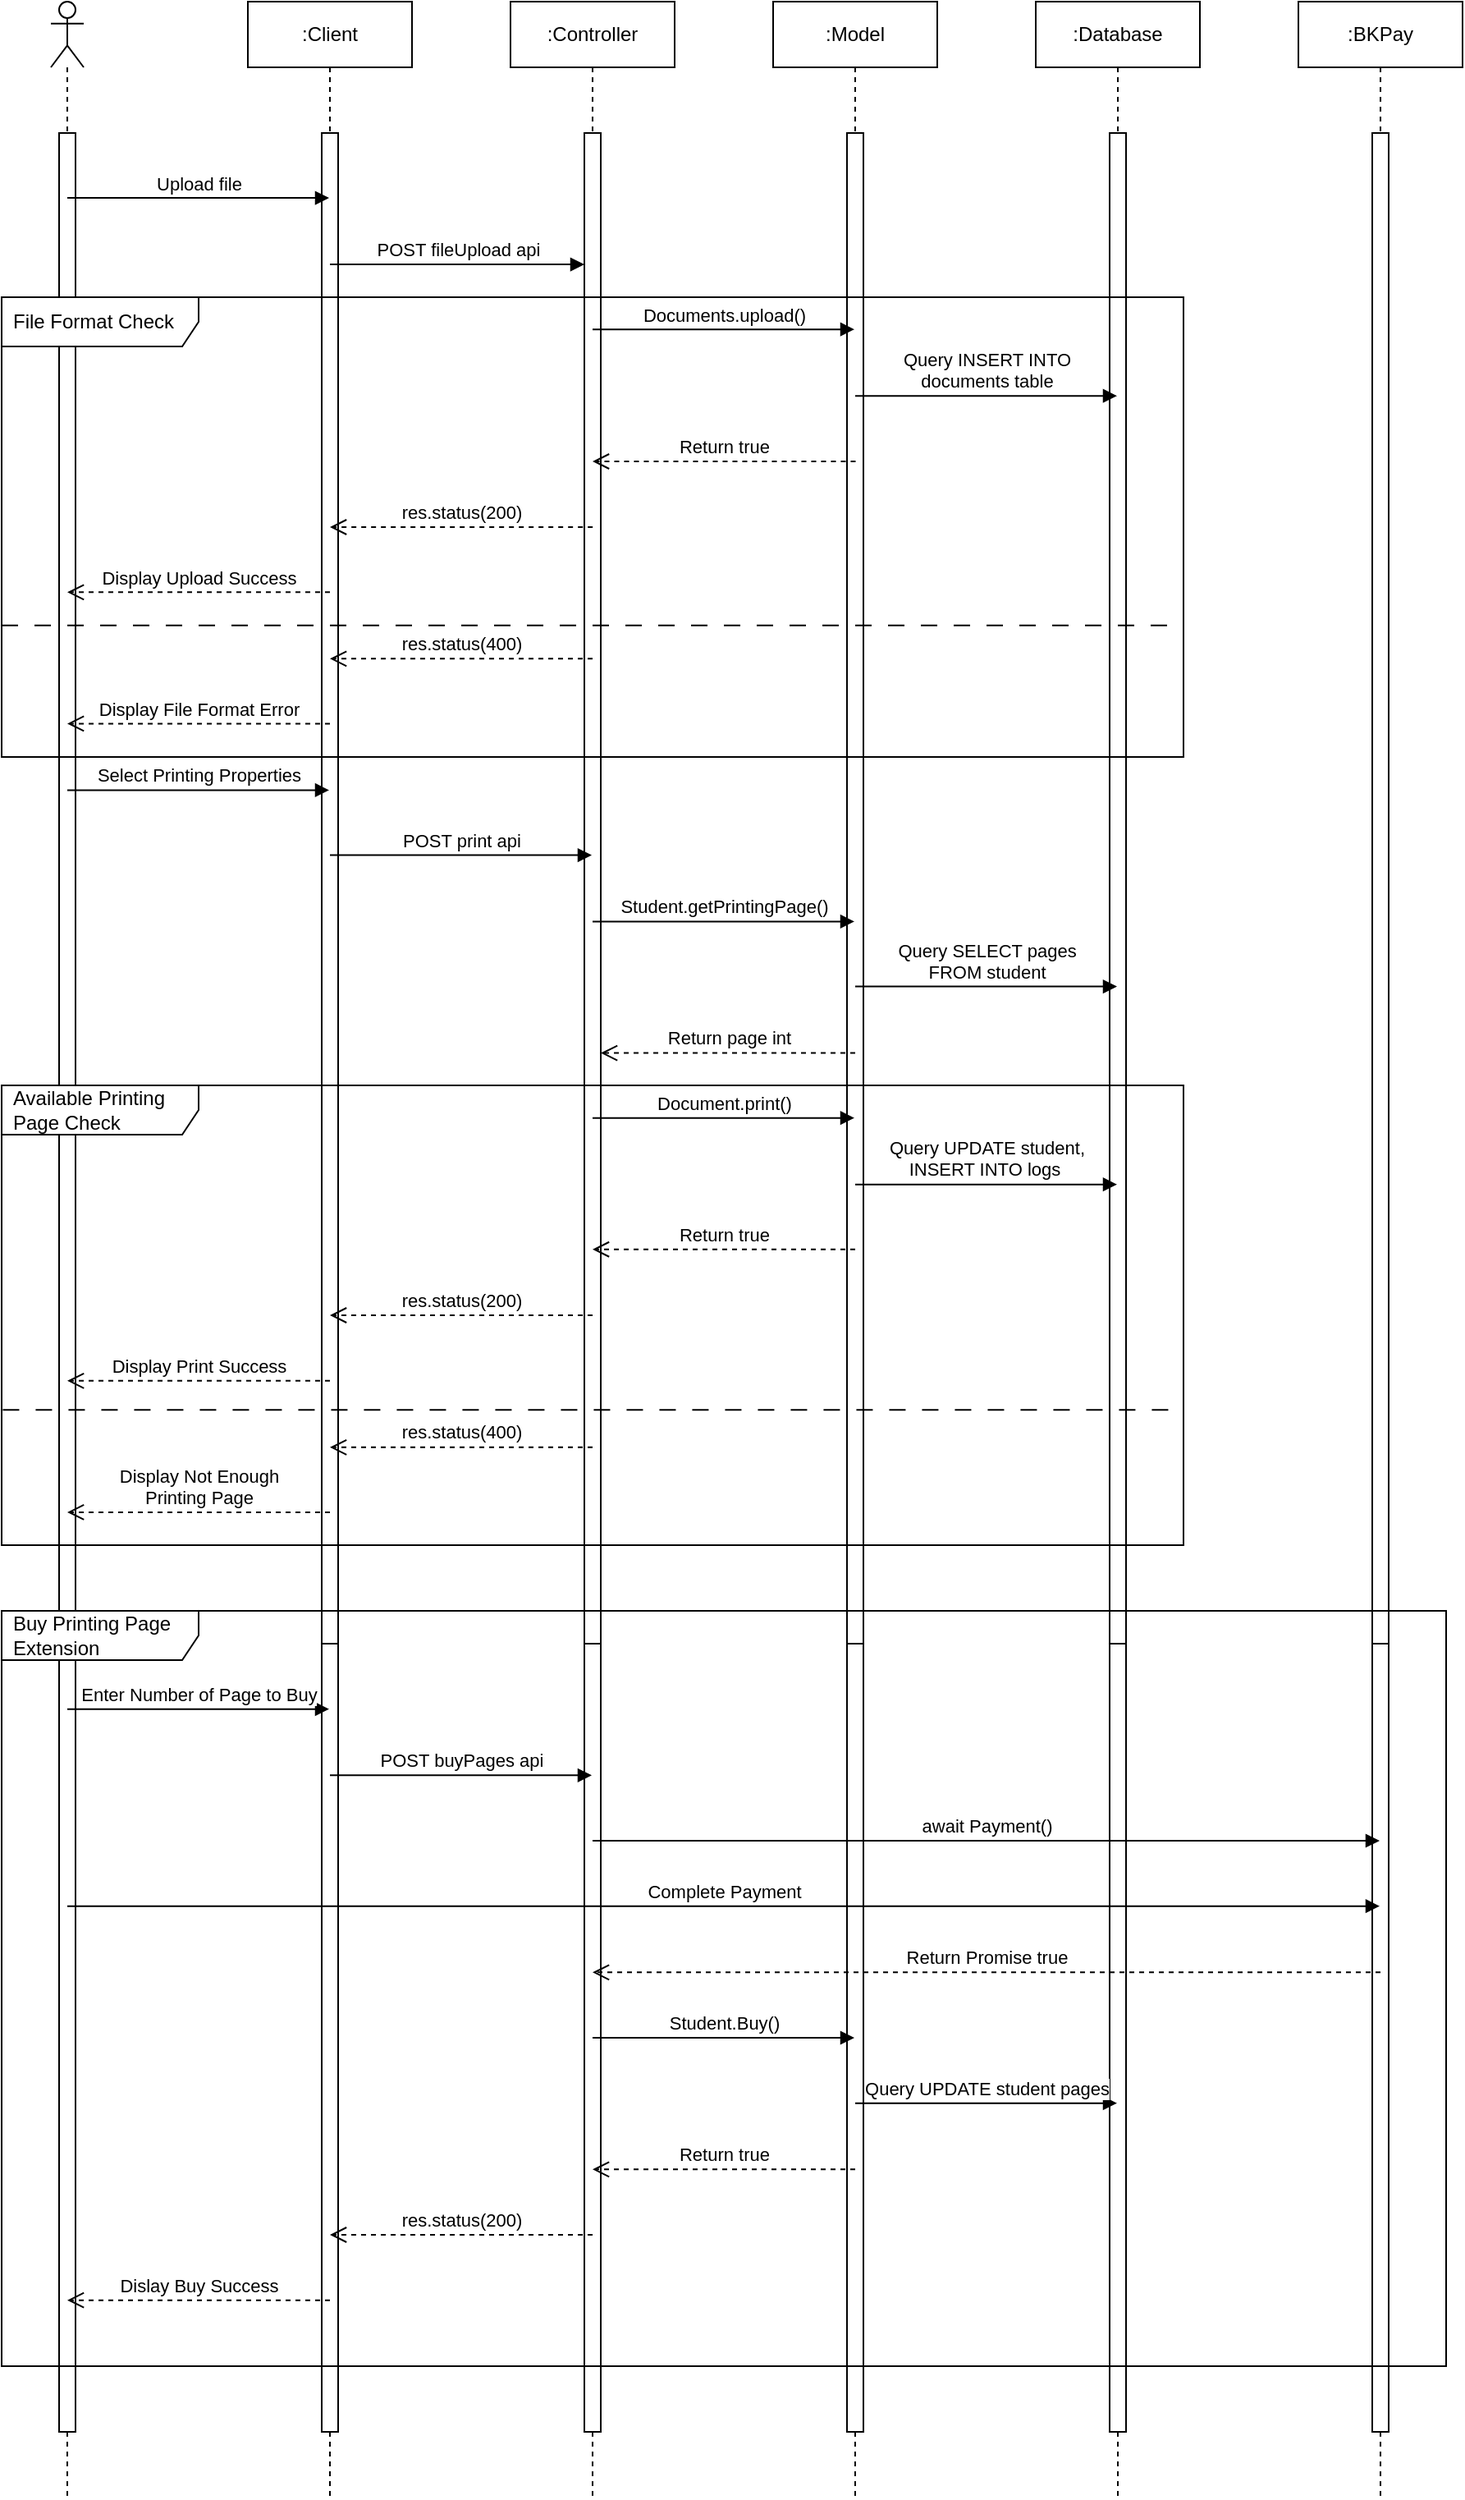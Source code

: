 <mxfile>
    <diagram id="yUcNBOYVL21fvnq0eMsi" name="Print Documents">
        <mxGraphModel dx="1336" dy="788" grid="1" gridSize="10" guides="1" tooltips="1" connect="1" arrows="1" fold="1" page="1" pageScale="1" pageWidth="850" pageHeight="1100" math="0" shadow="0">
            <root>
                <mxCell id="0"/>
                <mxCell id="1" parent="0"/>
                <mxCell id="2" value="" style="shape=umlLifeline;participant=umlActor;perimeter=lifelinePerimeter;whiteSpace=wrap;html=1;container=1;collapsible=0;recursiveResize=0;verticalAlign=top;spacingTop=36;outlineConnect=0;" vertex="1" parent="1">
                    <mxGeometry x="110" y="40" width="20" height="1520" as="geometry"/>
                </mxCell>
                <mxCell id="3" value="" style="html=1;points=[];perimeter=orthogonalPerimeter;" vertex="1" parent="2">
                    <mxGeometry x="5" y="80" width="10" height="920" as="geometry"/>
                </mxCell>
                <mxCell id="46" value="" style="html=1;points=[];perimeter=orthogonalPerimeter;" vertex="1" parent="2">
                    <mxGeometry x="5" y="1000" width="10" height="480" as="geometry"/>
                </mxCell>
                <mxCell id="4" value=":Client" style="shape=umlLifeline;perimeter=lifelinePerimeter;whiteSpace=wrap;html=1;container=1;collapsible=0;recursiveResize=0;outlineConnect=0;" vertex="1" parent="1">
                    <mxGeometry x="230" y="40" width="100" height="1520" as="geometry"/>
                </mxCell>
                <mxCell id="5" value="" style="html=1;points=[];perimeter=orthogonalPerimeter;" vertex="1" parent="4">
                    <mxGeometry x="45" y="80" width="10" height="920" as="geometry"/>
                </mxCell>
                <mxCell id="47" value="" style="html=1;points=[];perimeter=orthogonalPerimeter;" vertex="1" parent="4">
                    <mxGeometry x="45" y="1000" width="10" height="480" as="geometry"/>
                </mxCell>
                <mxCell id="6" value=":Controller" style="shape=umlLifeline;perimeter=lifelinePerimeter;whiteSpace=wrap;html=1;container=1;collapsible=0;recursiveResize=0;outlineConnect=0;" vertex="1" parent="1">
                    <mxGeometry x="390" y="40" width="100" height="1520" as="geometry"/>
                </mxCell>
                <mxCell id="7" value="" style="html=1;points=[];perimeter=orthogonalPerimeter;" vertex="1" parent="6">
                    <mxGeometry x="45" y="80" width="10" height="920" as="geometry"/>
                </mxCell>
                <mxCell id="48" value="" style="html=1;points=[];perimeter=orthogonalPerimeter;" vertex="1" parent="6">
                    <mxGeometry x="45" y="1000" width="10" height="480" as="geometry"/>
                </mxCell>
                <mxCell id="8" value=":Model" style="shape=umlLifeline;perimeter=lifelinePerimeter;whiteSpace=wrap;html=1;container=1;collapsible=0;recursiveResize=0;outlineConnect=0;" vertex="1" parent="1">
                    <mxGeometry x="550" y="40" width="100" height="1520" as="geometry"/>
                </mxCell>
                <mxCell id="9" value="" style="html=1;points=[];perimeter=orthogonalPerimeter;" vertex="1" parent="8">
                    <mxGeometry x="45" y="80" width="10" height="920" as="geometry"/>
                </mxCell>
                <mxCell id="49" value="" style="html=1;points=[];perimeter=orthogonalPerimeter;" vertex="1" parent="8">
                    <mxGeometry x="45" y="1000" width="10" height="480" as="geometry"/>
                </mxCell>
                <mxCell id="10" value=":Database" style="shape=umlLifeline;perimeter=lifelinePerimeter;whiteSpace=wrap;html=1;container=1;collapsible=0;recursiveResize=0;outlineConnect=0;" vertex="1" parent="1">
                    <mxGeometry x="710" y="40" width="100" height="1520" as="geometry"/>
                </mxCell>
                <mxCell id="11" value="" style="html=1;points=[];perimeter=orthogonalPerimeter;" vertex="1" parent="10">
                    <mxGeometry x="45" y="80" width="10" height="920" as="geometry"/>
                </mxCell>
                <mxCell id="50" value="" style="html=1;points=[];perimeter=orthogonalPerimeter;" vertex="1" parent="10">
                    <mxGeometry x="45" y="1000" width="10" height="480" as="geometry"/>
                </mxCell>
                <mxCell id="12" value="POST fileUpload api" style="html=1;verticalAlign=bottom;endArrow=block;exitX=0.5;exitY=0.087;exitDx=0;exitDy=0;exitPerimeter=0;" edge="1" parent="1" source="5" target="7">
                    <mxGeometry width="80" relative="1" as="geometry">
                        <mxPoint x="-120" y="240" as="sourcePoint"/>
                        <mxPoint x="-40" y="240" as="targetPoint"/>
                    </mxGeometry>
                </mxCell>
                <mxCell id="13" value="Upload file" style="html=1;verticalAlign=bottom;endArrow=block;exitX=0.5;exitY=0.043;exitDx=0;exitDy=0;exitPerimeter=0;" edge="1" parent="1" target="4" source="3">
                    <mxGeometry width="80" relative="1" as="geometry">
                        <mxPoint x="160" y="200" as="sourcePoint"/>
                        <mxPoint x="200" y="240" as="targetPoint"/>
                    </mxGeometry>
                </mxCell>
                <mxCell id="16" value="Query INSERT INTO &lt;br&gt;documents table" style="html=1;verticalAlign=bottom;endArrow=block;exitX=0.5;exitY=0.174;exitDx=0;exitDy=0;exitPerimeter=0;" edge="1" parent="1" source="9" target="10">
                    <mxGeometry width="80" relative="1" as="geometry">
                        <mxPoint x="440.08" y="280" as="sourcePoint"/>
                        <mxPoint x="680" y="200" as="targetPoint"/>
                    </mxGeometry>
                </mxCell>
                <mxCell id="17" value="Return true" style="html=1;verticalAlign=bottom;endArrow=open;dashed=1;endSize=8;exitX=0.929;exitY=0.25;exitDx=0;exitDy=0;exitPerimeter=0;" edge="1" parent="1" target="6">
                    <mxGeometry relative="1" as="geometry">
                        <mxPoint x="600.24" y="320" as="sourcePoint"/>
                        <mxPoint x="-110" y="290" as="targetPoint"/>
                    </mxGeometry>
                </mxCell>
                <mxCell id="18" value="res.status(200)" style="html=1;verticalAlign=bottom;endArrow=open;dashed=1;endSize=8;exitX=0.643;exitY=0.375;exitDx=0;exitDy=0;exitPerimeter=0;" edge="1" parent="1" target="4">
                    <mxGeometry relative="1" as="geometry">
                        <mxPoint x="440.08" y="360" as="sourcePoint"/>
                        <mxPoint x="449.81" y="330" as="targetPoint"/>
                    </mxGeometry>
                </mxCell>
                <mxCell id="20" value=":BKPay" style="shape=umlLifeline;perimeter=lifelinePerimeter;whiteSpace=wrap;html=1;container=1;collapsible=0;recursiveResize=0;outlineConnect=0;" vertex="1" parent="1">
                    <mxGeometry x="870" y="40" width="100" height="1520" as="geometry"/>
                </mxCell>
                <mxCell id="21" value="" style="html=1;points=[];perimeter=orthogonalPerimeter;" vertex="1" parent="20">
                    <mxGeometry x="45" y="80" width="10" height="920" as="geometry"/>
                </mxCell>
                <mxCell id="56" value="" style="html=1;points=[];perimeter=orthogonalPerimeter;" vertex="1" parent="20">
                    <mxGeometry x="45" y="1000" width="10" height="480" as="geometry"/>
                </mxCell>
                <mxCell id="24" value="Documents.upload()" style="html=1;verticalAlign=bottom;endArrow=block;exitX=0.5;exitY=0.13;exitDx=0;exitDy=0;exitPerimeter=0;" edge="1" parent="1" source="7" target="8">
                    <mxGeometry width="80" relative="1" as="geometry">
                        <mxPoint x="450.08" y="290" as="sourcePoint"/>
                        <mxPoint x="530" y="220" as="targetPoint"/>
                    </mxGeometry>
                </mxCell>
                <mxCell id="26" value="Display Upload Success" style="html=1;verticalAlign=bottom;endArrow=open;dashed=1;endSize=8;exitX=0.5;exitY=0.304;exitDx=0;exitDy=0;exitPerimeter=0;" edge="1" parent="1" source="5" target="2">
                    <mxGeometry relative="1" as="geometry">
                        <mxPoint x="450.08" y="370" as="sourcePoint"/>
                        <mxPoint x="160" y="400" as="targetPoint"/>
                    </mxGeometry>
                </mxCell>
                <mxCell id="29" value="res.status(400)" style="html=1;verticalAlign=bottom;endArrow=open;dashed=1;endSize=8;exitX=0.5;exitY=0.348;exitDx=0;exitDy=0;exitPerimeter=0;" edge="1" parent="1" source="7" target="4">
                    <mxGeometry relative="1" as="geometry">
                        <mxPoint x="450.08" y="370" as="sourcePoint"/>
                        <mxPoint x="289.667" y="370" as="targetPoint"/>
                    </mxGeometry>
                </mxCell>
                <mxCell id="30" value="Display File Format Error" style="html=1;verticalAlign=bottom;endArrow=open;dashed=1;endSize=8;exitX=0.5;exitY=0.391;exitDx=0;exitDy=0;exitPerimeter=0;" edge="1" parent="1" source="5" target="2">
                    <mxGeometry relative="1" as="geometry">
                        <mxPoint x="290" y="409.68" as="sourcePoint"/>
                        <mxPoint x="129.667" y="409.68" as="targetPoint"/>
                    </mxGeometry>
                </mxCell>
                <mxCell id="31" value="Select Printing Properties" style="html=1;verticalAlign=bottom;endArrow=block;exitX=0.5;exitY=0.435;exitDx=0;exitDy=0;exitPerimeter=0;" edge="1" parent="1" source="3" target="4">
                    <mxGeometry width="80" relative="1" as="geometry">
                        <mxPoint x="160" y="520" as="sourcePoint"/>
                        <mxPoint x="240" y="520" as="targetPoint"/>
                    </mxGeometry>
                </mxCell>
                <mxCell id="33" value="POST print api" style="html=1;verticalAlign=bottom;endArrow=block;exitX=0.5;exitY=0.478;exitDx=0;exitDy=0;exitPerimeter=0;" edge="1" parent="1" source="5" target="6">
                    <mxGeometry width="80" relative="1" as="geometry">
                        <mxPoint x="130" y="530.2" as="sourcePoint"/>
                        <mxPoint x="289.5" y="530.2" as="targetPoint"/>
                    </mxGeometry>
                </mxCell>
                <mxCell id="34" value="Student.getPrintingPage()" style="html=1;verticalAlign=bottom;endArrow=block;exitX=0.5;exitY=0.522;exitDx=0;exitDy=0;exitPerimeter=0;" edge="1" parent="1" source="7" target="8">
                    <mxGeometry width="80" relative="1" as="geometry">
                        <mxPoint x="290" y="569.76" as="sourcePoint"/>
                        <mxPoint x="449.5" y="569.76" as="targetPoint"/>
                    </mxGeometry>
                </mxCell>
                <mxCell id="35" value="Query SELECT pages &lt;br&gt;FROM student" style="html=1;verticalAlign=bottom;endArrow=block;exitX=0.5;exitY=0.565;exitDx=0;exitDy=0;exitPerimeter=0;" edge="1" parent="1" source="9" target="10">
                    <mxGeometry width="80" relative="1" as="geometry">
                        <mxPoint x="450" y="610.24" as="sourcePoint"/>
                        <mxPoint x="609.5" y="610.24" as="targetPoint"/>
                    </mxGeometry>
                </mxCell>
                <mxCell id="36" value="Return page int" style="html=1;verticalAlign=bottom;endArrow=open;dashed=1;endSize=8;exitX=0.5;exitY=0.609;exitDx=0;exitDy=0;exitPerimeter=0;" edge="1" parent="1" source="9" target="7">
                    <mxGeometry relative="1" as="geometry">
                        <mxPoint x="580.57" y="660" as="sourcePoint"/>
                        <mxPoint x="419.997" y="660" as="targetPoint"/>
                    </mxGeometry>
                </mxCell>
                <mxCell id="38" value="res.status(200)" style="html=1;verticalAlign=bottom;endArrow=open;dashed=1;endSize=8;" edge="1" parent="1" target="4">
                    <mxGeometry relative="1" as="geometry">
                        <mxPoint x="440" y="840" as="sourcePoint"/>
                        <mxPoint x="259.997" y="720" as="targetPoint"/>
                    </mxGeometry>
                </mxCell>
                <mxCell id="39" value="Display Print Success" style="html=1;verticalAlign=bottom;endArrow=open;dashed=1;endSize=8;exitX=0.5;exitY=0.826;exitDx=0;exitDy=0;exitPerimeter=0;" edge="1" parent="1" source="5" target="2">
                    <mxGeometry relative="1" as="geometry">
                        <mxPoint x="290" y="409.68" as="sourcePoint"/>
                        <mxPoint x="129.667" y="409.68" as="targetPoint"/>
                    </mxGeometry>
                </mxCell>
                <mxCell id="40" value="Document.print()" style="html=1;verticalAlign=bottom;endArrow=block;exitX=0.5;exitY=0.652;exitDx=0;exitDy=0;exitPerimeter=0;" edge="1" parent="1" source="7" target="8">
                    <mxGeometry width="80" relative="1" as="geometry">
                        <mxPoint x="-80" y="720" as="sourcePoint"/>
                        <mxPoint x="79.5" y="720" as="targetPoint"/>
                    </mxGeometry>
                </mxCell>
                <mxCell id="41" value="Query UPDATE student,&lt;br&gt;INSERT INTO logs&amp;nbsp;" style="html=1;verticalAlign=bottom;endArrow=block;exitX=0.5;exitY=0.696;exitDx=0;exitDy=0;exitPerimeter=0;" edge="1" parent="1" source="9" target="10">
                    <mxGeometry width="80" relative="1" as="geometry">
                        <mxPoint x="-80" y="760.0" as="sourcePoint"/>
                        <mxPoint x="79.5" y="760.0" as="targetPoint"/>
                    </mxGeometry>
                </mxCell>
                <mxCell id="42" value="Return true" style="html=1;verticalAlign=bottom;endArrow=open;dashed=1;endSize=8;exitX=0.5;exitY=0.739;exitDx=0;exitDy=0;exitPerimeter=0;" edge="1" parent="1" source="9" target="6">
                    <mxGeometry relative="1" as="geometry">
                        <mxPoint x="610" y="690.28" as="sourcePoint"/>
                        <mxPoint x="455" y="690.28" as="targetPoint"/>
                    </mxGeometry>
                </mxCell>
                <mxCell id="43" value="res.status(400)" style="html=1;verticalAlign=bottom;endArrow=open;dashed=1;endSize=8;exitX=0.5;exitY=0.87;exitDx=0;exitDy=0;exitPerimeter=0;" edge="1" parent="1" source="7" target="4">
                    <mxGeometry relative="1" as="geometry">
                        <mxPoint x="390.0" y="960.0" as="sourcePoint"/>
                        <mxPoint x="228.962" y="960.0" as="targetPoint"/>
                    </mxGeometry>
                </mxCell>
                <mxCell id="44" value="Display Not Enough &lt;br&gt;Printing Page" style="html=1;verticalAlign=bottom;endArrow=open;dashed=1;endSize=8;exitX=0.5;exitY=0.913;exitDx=0;exitDy=0;exitPerimeter=0;" edge="1" parent="1" source="5" target="2">
                    <mxGeometry relative="1" as="geometry">
                        <mxPoint x="290" y="889.92" as="sourcePoint"/>
                        <mxPoint x="129.786" y="889.92" as="targetPoint"/>
                    </mxGeometry>
                </mxCell>
                <mxCell id="54" value="Enter Number of Page to Buy" style="html=1;verticalAlign=bottom;endArrow=block;exitX=0.5;exitY=0.083;exitDx=0;exitDy=0;exitPerimeter=0;" edge="1" parent="1" source="46" target="4">
                    <mxGeometry width="80" relative="1" as="geometry">
                        <mxPoint x="130" y="1010.44" as="sourcePoint"/>
                        <mxPoint x="289.5" y="1010.44" as="targetPoint"/>
                    </mxGeometry>
                </mxCell>
                <mxCell id="55" value="POST buyPages api" style="html=1;verticalAlign=bottom;endArrow=block;exitX=0.5;exitY=0.167;exitDx=0;exitDy=0;exitPerimeter=0;" edge="1" parent="1" source="47" target="6">
                    <mxGeometry width="80" relative="1" as="geometry">
                        <mxPoint x="280" y="1160" as="sourcePoint"/>
                        <mxPoint x="360" y="1200" as="targetPoint"/>
                    </mxGeometry>
                </mxCell>
                <mxCell id="57" value="await Payment()" style="html=1;verticalAlign=bottom;endArrow=block;exitX=0.5;exitY=0.25;exitDx=0;exitDy=0;exitPerimeter=0;" edge="1" parent="1" source="48" target="20">
                    <mxGeometry width="80" relative="1" as="geometry">
                        <mxPoint x="460" y="1200.0" as="sourcePoint"/>
                        <mxPoint x="520" y="1240" as="targetPoint"/>
                    </mxGeometry>
                </mxCell>
                <mxCell id="58" value="Complete Payment" style="html=1;verticalAlign=bottom;endArrow=block;exitX=0.5;exitY=0.333;exitDx=0;exitDy=0;exitPerimeter=0;" edge="1" parent="1" source="46" target="20">
                    <mxGeometry width="80" relative="1" as="geometry">
                        <mxPoint x="450" y="1170" as="sourcePoint"/>
                        <mxPoint x="929.5" y="1170" as="targetPoint"/>
                    </mxGeometry>
                </mxCell>
                <mxCell id="59" value="Return Promise true" style="html=1;verticalAlign=bottom;endArrow=open;dashed=1;endSize=8;exitX=0.5;exitY=0.417;exitDx=0;exitDy=0;exitPerimeter=0;" edge="1" parent="1" source="56" target="6">
                    <mxGeometry relative="1" as="geometry">
                        <mxPoint x="720.5" y="1320" as="sourcePoint"/>
                        <mxPoint x="560" y="1320" as="targetPoint"/>
                    </mxGeometry>
                </mxCell>
                <mxCell id="60" value="Student.Buy()" style="html=1;verticalAlign=bottom;endArrow=block;exitX=0.5;exitY=0.5;exitDx=0;exitDy=0;exitPerimeter=0;" edge="1" parent="1" source="48" target="8">
                    <mxGeometry width="80" relative="1" as="geometry">
                        <mxPoint x="470" y="1360" as="sourcePoint"/>
                        <mxPoint x="680" y="1360" as="targetPoint"/>
                    </mxGeometry>
                </mxCell>
                <mxCell id="61" value="Query UPDATE student pages" style="html=1;verticalAlign=bottom;endArrow=block;exitX=0.5;exitY=0.583;exitDx=0;exitDy=0;exitPerimeter=0;" edge="1" parent="1" source="49" target="10">
                    <mxGeometry width="80" relative="1" as="geometry">
                        <mxPoint x="580" y="1410" as="sourcePoint"/>
                        <mxPoint x="739.5" y="1410" as="targetPoint"/>
                    </mxGeometry>
                </mxCell>
                <mxCell id="62" value="Return true" style="html=1;verticalAlign=bottom;endArrow=open;dashed=1;endSize=8;exitX=0.5;exitY=0.667;exitDx=0;exitDy=0;exitPerimeter=0;" edge="1" parent="1" source="49" target="6">
                    <mxGeometry relative="1" as="geometry">
                        <mxPoint x="560.5" y="1400" as="sourcePoint"/>
                        <mxPoint x="400" y="1400" as="targetPoint"/>
                    </mxGeometry>
                </mxCell>
                <mxCell id="63" value="res.status(200)" style="html=1;verticalAlign=bottom;endArrow=open;dashed=1;endSize=8;exitX=0.5;exitY=0.75;exitDx=0;exitDy=0;exitPerimeter=0;" edge="1" parent="1" source="48" target="4">
                    <mxGeometry relative="1" as="geometry">
                        <mxPoint x="390" y="1440" as="sourcePoint"/>
                        <mxPoint x="229.5" y="1440" as="targetPoint"/>
                    </mxGeometry>
                </mxCell>
                <mxCell id="64" value="Dislay Buy Success" style="html=1;verticalAlign=bottom;endArrow=open;dashed=1;endSize=8;exitX=0.5;exitY=0.833;exitDx=0;exitDy=0;exitPerimeter=0;" edge="1" parent="1" source="47" target="2">
                    <mxGeometry relative="1" as="geometry">
                        <mxPoint x="410.5" y="1530" as="sourcePoint"/>
                        <mxPoint x="250" y="1530" as="targetPoint"/>
                    </mxGeometry>
                </mxCell>
                <mxCell id="65" value="File Format Check" style="shape=umlFrame;whiteSpace=wrap;html=1;width=120;height=30;boundedLbl=1;verticalAlign=middle;align=left;spacingLeft=5;" vertex="1" parent="1">
                    <mxGeometry x="80" y="220" width="720" height="280" as="geometry"/>
                </mxCell>
                <mxCell id="66" value="" style="endArrow=none;startArrow=none;endFill=0;startFill=0;endSize=8;html=1;verticalAlign=bottom;dashed=1;labelBackgroundColor=none;dashPattern=10 10;exitX=0;exitY=0.714;exitDx=0;exitDy=0;exitPerimeter=0;entryX=1;entryY=0.714;entryDx=0;entryDy=0;entryPerimeter=0;" edge="1" parent="1" source="65" target="65">
                    <mxGeometry width="160" relative="1" as="geometry">
                        <mxPoint x="77.2" y="400.32" as="sourcePoint"/>
                        <mxPoint x="639.44" y="398.72" as="targetPoint"/>
                    </mxGeometry>
                </mxCell>
                <mxCell id="67" value="Available Printing Page Check" style="shape=umlFrame;whiteSpace=wrap;html=1;width=120;height=30;boundedLbl=1;verticalAlign=middle;align=left;spacingLeft=5;" vertex="1" parent="1">
                    <mxGeometry x="80" y="700" width="720" height="280" as="geometry"/>
                </mxCell>
                <mxCell id="68" value="" style="endArrow=none;startArrow=none;endFill=0;startFill=0;endSize=8;html=1;verticalAlign=bottom;dashed=1;labelBackgroundColor=none;dashPattern=10 10;exitX=0.001;exitY=0.706;exitDx=0;exitDy=0;exitPerimeter=0;entryX=1;entryY=0.706;entryDx=0;entryDy=0;entryPerimeter=0;" edge="1" parent="1" source="67" target="67">
                    <mxGeometry width="160" relative="1" as="geometry">
                        <mxPoint x="90" y="429.92" as="sourcePoint"/>
                        <mxPoint x="810" y="429.92" as="targetPoint"/>
                    </mxGeometry>
                </mxCell>
                <mxCell id="72" value="Buy Printing Page Extension" style="shape=umlFrame;whiteSpace=wrap;html=1;width=120;height=30;boundedLbl=1;verticalAlign=middle;align=left;spacingLeft=5;" vertex="1" parent="1">
                    <mxGeometry x="80" y="1020" width="880" height="460" as="geometry"/>
                </mxCell>
            </root>
        </mxGraphModel>
    </diagram>
</mxfile>